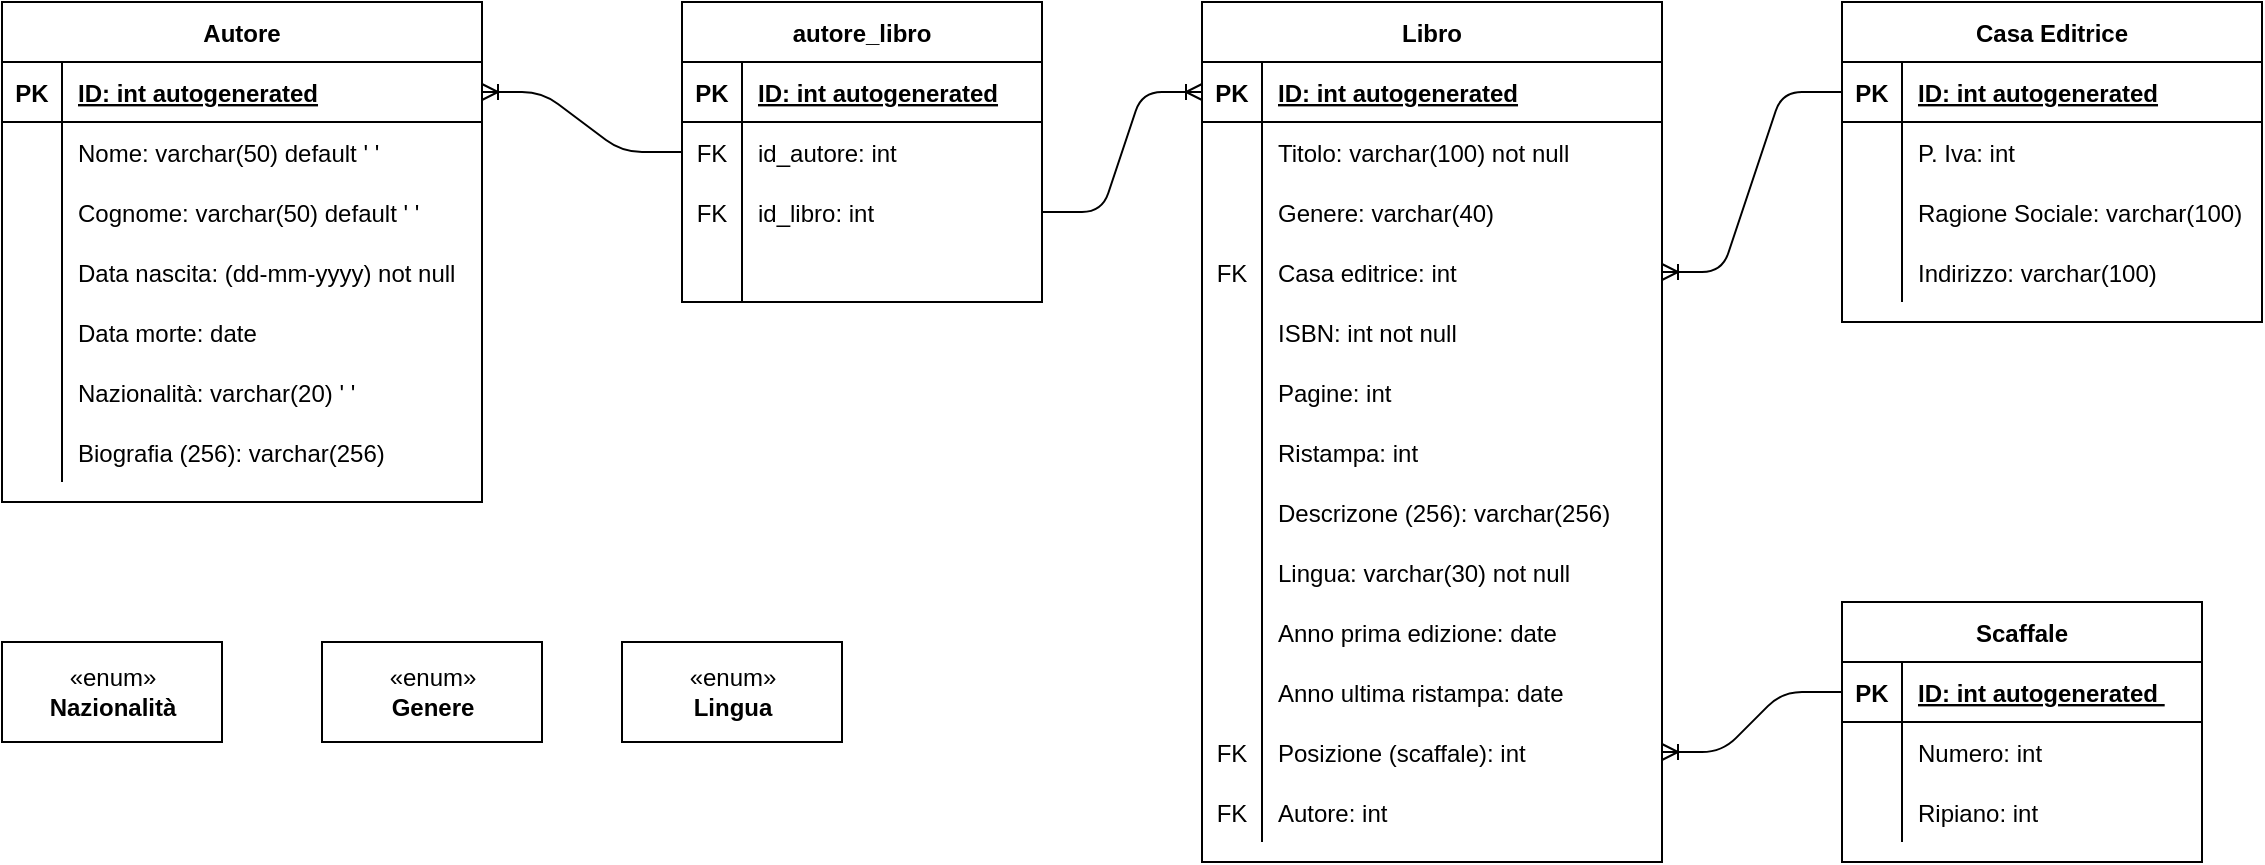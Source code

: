<mxfile version="14.4.2" type="device"><diagram id="J_zpWy1TYYL2oNxamEha" name="Page-1"><mxGraphModel dx="2842" dy="934" grid="1" gridSize="10" guides="1" tooltips="1" connect="1" arrows="1" fold="1" page="1" pageScale="1" pageWidth="1169" pageHeight="827" math="0" shadow="0"><root><mxCell id="0"/><mxCell id="1" parent="0"/><mxCell id="cEkrTo9LOLBHtZ9wlc0R-1" value="Libro" style="shape=table;startSize=30;container=1;collapsible=1;childLayout=tableLayout;fixedRows=1;rowLines=0;fontStyle=1;align=center;resizeLast=1;" parent="1" vertex="1"><mxGeometry x="440" y="120" width="230" height="430" as="geometry"/></mxCell><mxCell id="cEkrTo9LOLBHtZ9wlc0R-2" value="" style="shape=partialRectangle;collapsible=0;dropTarget=0;pointerEvents=0;fillColor=none;top=0;left=0;bottom=1;right=0;points=[[0,0.5],[1,0.5]];portConstraint=eastwest;" parent="cEkrTo9LOLBHtZ9wlc0R-1" vertex="1"><mxGeometry y="30" width="230" height="30" as="geometry"/></mxCell><mxCell id="cEkrTo9LOLBHtZ9wlc0R-3" value="PK" style="shape=partialRectangle;connectable=0;fillColor=none;top=0;left=0;bottom=0;right=0;fontStyle=1;overflow=hidden;" parent="cEkrTo9LOLBHtZ9wlc0R-2" vertex="1"><mxGeometry width="30" height="30" as="geometry"/></mxCell><mxCell id="cEkrTo9LOLBHtZ9wlc0R-4" value="ID: int autogenerated" style="shape=partialRectangle;connectable=0;fillColor=none;top=0;left=0;bottom=0;right=0;align=left;spacingLeft=6;fontStyle=5;overflow=hidden;" parent="cEkrTo9LOLBHtZ9wlc0R-2" vertex="1"><mxGeometry x="30" width="200" height="30" as="geometry"/></mxCell><mxCell id="cEkrTo9LOLBHtZ9wlc0R-5" value="" style="shape=partialRectangle;collapsible=0;dropTarget=0;pointerEvents=0;fillColor=none;top=0;left=0;bottom=0;right=0;points=[[0,0.5],[1,0.5]];portConstraint=eastwest;" parent="cEkrTo9LOLBHtZ9wlc0R-1" vertex="1"><mxGeometry y="60" width="230" height="30" as="geometry"/></mxCell><mxCell id="cEkrTo9LOLBHtZ9wlc0R-6" value="" style="shape=partialRectangle;connectable=0;fillColor=none;top=0;left=0;bottom=0;right=0;editable=1;overflow=hidden;" parent="cEkrTo9LOLBHtZ9wlc0R-5" vertex="1"><mxGeometry width="30" height="30" as="geometry"/></mxCell><mxCell id="cEkrTo9LOLBHtZ9wlc0R-7" value="Titolo: varchar(100) not null" style="shape=partialRectangle;connectable=0;fillColor=none;top=0;left=0;bottom=0;right=0;align=left;spacingLeft=6;overflow=hidden;" parent="cEkrTo9LOLBHtZ9wlc0R-5" vertex="1"><mxGeometry x="30" width="200" height="30" as="geometry"/></mxCell><mxCell id="cEkrTo9LOLBHtZ9wlc0R-8" value="" style="shape=partialRectangle;collapsible=0;dropTarget=0;pointerEvents=0;fillColor=none;top=0;left=0;bottom=0;right=0;points=[[0,0.5],[1,0.5]];portConstraint=eastwest;" parent="cEkrTo9LOLBHtZ9wlc0R-1" vertex="1"><mxGeometry y="90" width="230" height="30" as="geometry"/></mxCell><mxCell id="cEkrTo9LOLBHtZ9wlc0R-9" value="" style="shape=partialRectangle;connectable=0;fillColor=none;top=0;left=0;bottom=0;right=0;editable=1;overflow=hidden;" parent="cEkrTo9LOLBHtZ9wlc0R-8" vertex="1"><mxGeometry width="30" height="30" as="geometry"/></mxCell><mxCell id="cEkrTo9LOLBHtZ9wlc0R-10" value="Genere: varchar(40)" style="shape=partialRectangle;connectable=0;fillColor=none;top=0;left=0;bottom=0;right=0;align=left;spacingLeft=6;overflow=hidden;" parent="cEkrTo9LOLBHtZ9wlc0R-8" vertex="1"><mxGeometry x="30" width="200" height="30" as="geometry"/></mxCell><mxCell id="cEkrTo9LOLBHtZ9wlc0R-11" value="" style="shape=partialRectangle;collapsible=0;dropTarget=0;pointerEvents=0;fillColor=none;top=0;left=0;bottom=0;right=0;points=[[0,0.5],[1,0.5]];portConstraint=eastwest;" parent="cEkrTo9LOLBHtZ9wlc0R-1" vertex="1"><mxGeometry y="120" width="230" height="30" as="geometry"/></mxCell><mxCell id="cEkrTo9LOLBHtZ9wlc0R-12" value="FK" style="shape=partialRectangle;connectable=0;fillColor=none;top=0;left=0;bottom=0;right=0;editable=1;overflow=hidden;" parent="cEkrTo9LOLBHtZ9wlc0R-11" vertex="1"><mxGeometry width="30" height="30" as="geometry"/></mxCell><mxCell id="cEkrTo9LOLBHtZ9wlc0R-13" value="Casa editrice: int" style="shape=partialRectangle;connectable=0;fillColor=none;top=0;left=0;bottom=0;right=0;align=left;spacingLeft=6;overflow=hidden;" parent="cEkrTo9LOLBHtZ9wlc0R-11" vertex="1"><mxGeometry x="30" width="200" height="30" as="geometry"/></mxCell><mxCell id="cEkrTo9LOLBHtZ9wlc0R-14" style="shape=partialRectangle;collapsible=0;dropTarget=0;pointerEvents=0;fillColor=none;top=0;left=0;bottom=0;right=0;points=[[0,0.5],[1,0.5]];portConstraint=eastwest;" parent="cEkrTo9LOLBHtZ9wlc0R-1" vertex="1"><mxGeometry y="150" width="230" height="30" as="geometry"/></mxCell><mxCell id="cEkrTo9LOLBHtZ9wlc0R-15" style="shape=partialRectangle;connectable=0;fillColor=none;top=0;left=0;bottom=0;right=0;editable=1;overflow=hidden;" parent="cEkrTo9LOLBHtZ9wlc0R-14" vertex="1"><mxGeometry width="30" height="30" as="geometry"/></mxCell><mxCell id="cEkrTo9LOLBHtZ9wlc0R-16" value="ISBN: int not null" style="shape=partialRectangle;connectable=0;fillColor=none;top=0;left=0;bottom=0;right=0;align=left;spacingLeft=6;overflow=hidden;" parent="cEkrTo9LOLBHtZ9wlc0R-14" vertex="1"><mxGeometry x="30" width="200" height="30" as="geometry"/></mxCell><mxCell id="cEkrTo9LOLBHtZ9wlc0R-17" style="shape=partialRectangle;collapsible=0;dropTarget=0;pointerEvents=0;fillColor=none;top=0;left=0;bottom=0;right=0;points=[[0,0.5],[1,0.5]];portConstraint=eastwest;" parent="cEkrTo9LOLBHtZ9wlc0R-1" vertex="1"><mxGeometry y="180" width="230" height="30" as="geometry"/></mxCell><mxCell id="cEkrTo9LOLBHtZ9wlc0R-18" style="shape=partialRectangle;connectable=0;fillColor=none;top=0;left=0;bottom=0;right=0;editable=1;overflow=hidden;" parent="cEkrTo9LOLBHtZ9wlc0R-17" vertex="1"><mxGeometry width="30" height="30" as="geometry"/></mxCell><mxCell id="cEkrTo9LOLBHtZ9wlc0R-19" value="Pagine: int" style="shape=partialRectangle;connectable=0;fillColor=none;top=0;left=0;bottom=0;right=0;align=left;spacingLeft=6;overflow=hidden;" parent="cEkrTo9LOLBHtZ9wlc0R-17" vertex="1"><mxGeometry x="30" width="200" height="30" as="geometry"/></mxCell><mxCell id="cEkrTo9LOLBHtZ9wlc0R-20" style="shape=partialRectangle;collapsible=0;dropTarget=0;pointerEvents=0;fillColor=none;top=0;left=0;bottom=0;right=0;points=[[0,0.5],[1,0.5]];portConstraint=eastwest;" parent="cEkrTo9LOLBHtZ9wlc0R-1" vertex="1"><mxGeometry y="210" width="230" height="30" as="geometry"/></mxCell><mxCell id="cEkrTo9LOLBHtZ9wlc0R-21" style="shape=partialRectangle;connectable=0;fillColor=none;top=0;left=0;bottom=0;right=0;editable=1;overflow=hidden;" parent="cEkrTo9LOLBHtZ9wlc0R-20" vertex="1"><mxGeometry width="30" height="30" as="geometry"/></mxCell><mxCell id="cEkrTo9LOLBHtZ9wlc0R-22" value="Ristampa: int" style="shape=partialRectangle;connectable=0;fillColor=none;top=0;left=0;bottom=0;right=0;align=left;spacingLeft=6;overflow=hidden;" parent="cEkrTo9LOLBHtZ9wlc0R-20" vertex="1"><mxGeometry x="30" width="200" height="30" as="geometry"/></mxCell><mxCell id="cEkrTo9LOLBHtZ9wlc0R-23" style="shape=partialRectangle;collapsible=0;dropTarget=0;pointerEvents=0;fillColor=none;top=0;left=0;bottom=0;right=0;points=[[0,0.5],[1,0.5]];portConstraint=eastwest;" parent="cEkrTo9LOLBHtZ9wlc0R-1" vertex="1"><mxGeometry y="240" width="230" height="30" as="geometry"/></mxCell><mxCell id="cEkrTo9LOLBHtZ9wlc0R-24" style="shape=partialRectangle;connectable=0;fillColor=none;top=0;left=0;bottom=0;right=0;editable=1;overflow=hidden;" parent="cEkrTo9LOLBHtZ9wlc0R-23" vertex="1"><mxGeometry width="30" height="30" as="geometry"/></mxCell><mxCell id="cEkrTo9LOLBHtZ9wlc0R-25" value="Descrizone (256): varchar(256)" style="shape=partialRectangle;connectable=0;fillColor=none;top=0;left=0;bottom=0;right=0;align=left;spacingLeft=6;overflow=hidden;" parent="cEkrTo9LOLBHtZ9wlc0R-23" vertex="1"><mxGeometry x="30" width="200" height="30" as="geometry"/></mxCell><mxCell id="cEkrTo9LOLBHtZ9wlc0R-26" style="shape=partialRectangle;collapsible=0;dropTarget=0;pointerEvents=0;fillColor=none;top=0;left=0;bottom=0;right=0;points=[[0,0.5],[1,0.5]];portConstraint=eastwest;" parent="cEkrTo9LOLBHtZ9wlc0R-1" vertex="1"><mxGeometry y="270" width="230" height="30" as="geometry"/></mxCell><mxCell id="cEkrTo9LOLBHtZ9wlc0R-27" style="shape=partialRectangle;connectable=0;fillColor=none;top=0;left=0;bottom=0;right=0;editable=1;overflow=hidden;" parent="cEkrTo9LOLBHtZ9wlc0R-26" vertex="1"><mxGeometry width="30" height="30" as="geometry"/></mxCell><mxCell id="cEkrTo9LOLBHtZ9wlc0R-28" value="Lingua: varchar(30) not null" style="shape=partialRectangle;connectable=0;fillColor=none;top=0;left=0;bottom=0;right=0;align=left;spacingLeft=6;overflow=hidden;" parent="cEkrTo9LOLBHtZ9wlc0R-26" vertex="1"><mxGeometry x="30" width="200" height="30" as="geometry"/></mxCell><mxCell id="cEkrTo9LOLBHtZ9wlc0R-29" style="shape=partialRectangle;collapsible=0;dropTarget=0;pointerEvents=0;fillColor=none;top=0;left=0;bottom=0;right=0;points=[[0,0.5],[1,0.5]];portConstraint=eastwest;" parent="cEkrTo9LOLBHtZ9wlc0R-1" vertex="1"><mxGeometry y="300" width="230" height="30" as="geometry"/></mxCell><mxCell id="cEkrTo9LOLBHtZ9wlc0R-30" style="shape=partialRectangle;connectable=0;fillColor=none;top=0;left=0;bottom=0;right=0;editable=1;overflow=hidden;" parent="cEkrTo9LOLBHtZ9wlc0R-29" vertex="1"><mxGeometry width="30" height="30" as="geometry"/></mxCell><mxCell id="cEkrTo9LOLBHtZ9wlc0R-31" value="Anno prima edizione: date" style="shape=partialRectangle;connectable=0;fillColor=none;top=0;left=0;bottom=0;right=0;align=left;spacingLeft=6;overflow=hidden;" parent="cEkrTo9LOLBHtZ9wlc0R-29" vertex="1"><mxGeometry x="30" width="200" height="30" as="geometry"/></mxCell><mxCell id="cEkrTo9LOLBHtZ9wlc0R-32" style="shape=partialRectangle;collapsible=0;dropTarget=0;pointerEvents=0;fillColor=none;top=0;left=0;bottom=0;right=0;points=[[0,0.5],[1,0.5]];portConstraint=eastwest;" parent="cEkrTo9LOLBHtZ9wlc0R-1" vertex="1"><mxGeometry y="330" width="230" height="30" as="geometry"/></mxCell><mxCell id="cEkrTo9LOLBHtZ9wlc0R-33" style="shape=partialRectangle;connectable=0;fillColor=none;top=0;left=0;bottom=0;right=0;editable=1;overflow=hidden;" parent="cEkrTo9LOLBHtZ9wlc0R-32" vertex="1"><mxGeometry width="30" height="30" as="geometry"/></mxCell><mxCell id="cEkrTo9LOLBHtZ9wlc0R-34" value="Anno ultima ristampa: date" style="shape=partialRectangle;connectable=0;fillColor=none;top=0;left=0;bottom=0;right=0;align=left;spacingLeft=6;overflow=hidden;" parent="cEkrTo9LOLBHtZ9wlc0R-32" vertex="1"><mxGeometry x="30" width="200" height="30" as="geometry"/></mxCell><mxCell id="cEkrTo9LOLBHtZ9wlc0R-35" style="shape=partialRectangle;collapsible=0;dropTarget=0;pointerEvents=0;fillColor=none;top=0;left=0;bottom=0;right=0;points=[[0,0.5],[1,0.5]];portConstraint=eastwest;" parent="cEkrTo9LOLBHtZ9wlc0R-1" vertex="1"><mxGeometry y="360" width="230" height="30" as="geometry"/></mxCell><mxCell id="cEkrTo9LOLBHtZ9wlc0R-36" value="FK" style="shape=partialRectangle;connectable=0;fillColor=none;top=0;left=0;bottom=0;right=0;editable=1;overflow=hidden;" parent="cEkrTo9LOLBHtZ9wlc0R-35" vertex="1"><mxGeometry width="30" height="30" as="geometry"/></mxCell><mxCell id="cEkrTo9LOLBHtZ9wlc0R-37" value="Posizione (scaffale): int" style="shape=partialRectangle;connectable=0;fillColor=none;top=0;left=0;bottom=0;right=0;align=left;spacingLeft=6;overflow=hidden;" parent="cEkrTo9LOLBHtZ9wlc0R-35" vertex="1"><mxGeometry x="30" width="200" height="30" as="geometry"/></mxCell><mxCell id="cEkrTo9LOLBHtZ9wlc0R-87" style="shape=partialRectangle;collapsible=0;dropTarget=0;pointerEvents=0;fillColor=none;top=0;left=0;bottom=0;right=0;points=[[0,0.5],[1,0.5]];portConstraint=eastwest;" parent="cEkrTo9LOLBHtZ9wlc0R-1" vertex="1"><mxGeometry y="390" width="230" height="30" as="geometry"/></mxCell><mxCell id="cEkrTo9LOLBHtZ9wlc0R-88" value="FK" style="shape=partialRectangle;connectable=0;fillColor=none;top=0;left=0;bottom=0;right=0;editable=1;overflow=hidden;" parent="cEkrTo9LOLBHtZ9wlc0R-87" vertex="1"><mxGeometry width="30" height="30" as="geometry"/></mxCell><mxCell id="cEkrTo9LOLBHtZ9wlc0R-89" value="Autore: int" style="shape=partialRectangle;connectable=0;fillColor=none;top=0;left=0;bottom=0;right=0;align=left;spacingLeft=6;overflow=hidden;" parent="cEkrTo9LOLBHtZ9wlc0R-87" vertex="1"><mxGeometry x="30" width="200" height="30" as="geometry"/></mxCell><mxCell id="cEkrTo9LOLBHtZ9wlc0R-38" value="Casa Editrice" style="shape=table;startSize=30;container=1;collapsible=1;childLayout=tableLayout;fixedRows=1;rowLines=0;fontStyle=1;align=center;resizeLast=1;" parent="1" vertex="1"><mxGeometry x="760" y="120" width="210" height="160" as="geometry"/></mxCell><mxCell id="cEkrTo9LOLBHtZ9wlc0R-39" value="" style="shape=partialRectangle;collapsible=0;dropTarget=0;pointerEvents=0;fillColor=none;top=0;left=0;bottom=1;right=0;points=[[0,0.5],[1,0.5]];portConstraint=eastwest;" parent="cEkrTo9LOLBHtZ9wlc0R-38" vertex="1"><mxGeometry y="30" width="210" height="30" as="geometry"/></mxCell><mxCell id="cEkrTo9LOLBHtZ9wlc0R-40" value="PK" style="shape=partialRectangle;connectable=0;fillColor=none;top=0;left=0;bottom=0;right=0;fontStyle=1;overflow=hidden;" parent="cEkrTo9LOLBHtZ9wlc0R-39" vertex="1"><mxGeometry width="30" height="30" as="geometry"/></mxCell><mxCell id="cEkrTo9LOLBHtZ9wlc0R-41" value="ID: int autogenerated" style="shape=partialRectangle;connectable=0;fillColor=none;top=0;left=0;bottom=0;right=0;align=left;spacingLeft=6;fontStyle=5;overflow=hidden;" parent="cEkrTo9LOLBHtZ9wlc0R-39" vertex="1"><mxGeometry x="30" width="180" height="30" as="geometry"/></mxCell><mxCell id="cEkrTo9LOLBHtZ9wlc0R-42" value="" style="shape=partialRectangle;collapsible=0;dropTarget=0;pointerEvents=0;fillColor=none;top=0;left=0;bottom=0;right=0;points=[[0,0.5],[1,0.5]];portConstraint=eastwest;" parent="cEkrTo9LOLBHtZ9wlc0R-38" vertex="1"><mxGeometry y="60" width="210" height="30" as="geometry"/></mxCell><mxCell id="cEkrTo9LOLBHtZ9wlc0R-43" value="" style="shape=partialRectangle;connectable=0;fillColor=none;top=0;left=0;bottom=0;right=0;editable=1;overflow=hidden;" parent="cEkrTo9LOLBHtZ9wlc0R-42" vertex="1"><mxGeometry width="30" height="30" as="geometry"/></mxCell><mxCell id="cEkrTo9LOLBHtZ9wlc0R-44" value="P. Iva: int" style="shape=partialRectangle;connectable=0;fillColor=none;top=0;left=0;bottom=0;right=0;align=left;spacingLeft=6;overflow=hidden;" parent="cEkrTo9LOLBHtZ9wlc0R-42" vertex="1"><mxGeometry x="30" width="180" height="30" as="geometry"/></mxCell><mxCell id="cEkrTo9LOLBHtZ9wlc0R-45" value="" style="shape=partialRectangle;collapsible=0;dropTarget=0;pointerEvents=0;fillColor=none;top=0;left=0;bottom=0;right=0;points=[[0,0.5],[1,0.5]];portConstraint=eastwest;" parent="cEkrTo9LOLBHtZ9wlc0R-38" vertex="1"><mxGeometry y="90" width="210" height="30" as="geometry"/></mxCell><mxCell id="cEkrTo9LOLBHtZ9wlc0R-46" value="" style="shape=partialRectangle;connectable=0;fillColor=none;top=0;left=0;bottom=0;right=0;editable=1;overflow=hidden;" parent="cEkrTo9LOLBHtZ9wlc0R-45" vertex="1"><mxGeometry width="30" height="30" as="geometry"/></mxCell><mxCell id="cEkrTo9LOLBHtZ9wlc0R-47" value="Ragione Sociale: varchar(100)" style="shape=partialRectangle;connectable=0;fillColor=none;top=0;left=0;bottom=0;right=0;align=left;spacingLeft=6;overflow=hidden;" parent="cEkrTo9LOLBHtZ9wlc0R-45" vertex="1"><mxGeometry x="30" width="180" height="30" as="geometry"/></mxCell><mxCell id="cEkrTo9LOLBHtZ9wlc0R-48" value="" style="shape=partialRectangle;collapsible=0;dropTarget=0;pointerEvents=0;fillColor=none;top=0;left=0;bottom=0;right=0;points=[[0,0.5],[1,0.5]];portConstraint=eastwest;" parent="cEkrTo9LOLBHtZ9wlc0R-38" vertex="1"><mxGeometry y="120" width="210" height="30" as="geometry"/></mxCell><mxCell id="cEkrTo9LOLBHtZ9wlc0R-49" value="" style="shape=partialRectangle;connectable=0;fillColor=none;top=0;left=0;bottom=0;right=0;editable=1;overflow=hidden;" parent="cEkrTo9LOLBHtZ9wlc0R-48" vertex="1"><mxGeometry width="30" height="30" as="geometry"/></mxCell><mxCell id="cEkrTo9LOLBHtZ9wlc0R-50" value="Indirizzo: varchar(100)" style="shape=partialRectangle;connectable=0;fillColor=none;top=0;left=0;bottom=0;right=0;align=left;spacingLeft=6;overflow=hidden;" parent="cEkrTo9LOLBHtZ9wlc0R-48" vertex="1"><mxGeometry x="30" width="180" height="30" as="geometry"/></mxCell><mxCell id="cEkrTo9LOLBHtZ9wlc0R-51" value="Autore" style="shape=table;startSize=30;container=1;collapsible=1;childLayout=tableLayout;fixedRows=1;rowLines=0;fontStyle=1;align=center;resizeLast=1;" parent="1" vertex="1"><mxGeometry x="-160" y="120" width="240" height="250" as="geometry"/></mxCell><mxCell id="cEkrTo9LOLBHtZ9wlc0R-52" value="" style="shape=partialRectangle;collapsible=0;dropTarget=0;pointerEvents=0;fillColor=none;top=0;left=0;bottom=1;right=0;points=[[0,0.5],[1,0.5]];portConstraint=eastwest;" parent="cEkrTo9LOLBHtZ9wlc0R-51" vertex="1"><mxGeometry y="30" width="240" height="30" as="geometry"/></mxCell><mxCell id="cEkrTo9LOLBHtZ9wlc0R-53" value="PK" style="shape=partialRectangle;connectable=0;fillColor=none;top=0;left=0;bottom=0;right=0;fontStyle=1;overflow=hidden;" parent="cEkrTo9LOLBHtZ9wlc0R-52" vertex="1"><mxGeometry width="30" height="30" as="geometry"/></mxCell><mxCell id="cEkrTo9LOLBHtZ9wlc0R-54" value="ID: int autogenerated" style="shape=partialRectangle;connectable=0;fillColor=none;top=0;left=0;bottom=0;right=0;align=left;spacingLeft=6;fontStyle=5;overflow=hidden;" parent="cEkrTo9LOLBHtZ9wlc0R-52" vertex="1"><mxGeometry x="30" width="210" height="30" as="geometry"/></mxCell><mxCell id="cEkrTo9LOLBHtZ9wlc0R-55" value="" style="shape=partialRectangle;collapsible=0;dropTarget=0;pointerEvents=0;fillColor=none;top=0;left=0;bottom=0;right=0;points=[[0,0.5],[1,0.5]];portConstraint=eastwest;" parent="cEkrTo9LOLBHtZ9wlc0R-51" vertex="1"><mxGeometry y="60" width="240" height="30" as="geometry"/></mxCell><mxCell id="cEkrTo9LOLBHtZ9wlc0R-56" value="" style="shape=partialRectangle;connectable=0;fillColor=none;top=0;left=0;bottom=0;right=0;editable=1;overflow=hidden;" parent="cEkrTo9LOLBHtZ9wlc0R-55" vertex="1"><mxGeometry width="30" height="30" as="geometry"/></mxCell><mxCell id="cEkrTo9LOLBHtZ9wlc0R-57" value="Nome: varchar(50) default ' '" style="shape=partialRectangle;connectable=0;fillColor=none;top=0;left=0;bottom=0;right=0;align=left;spacingLeft=6;overflow=hidden;" parent="cEkrTo9LOLBHtZ9wlc0R-55" vertex="1"><mxGeometry x="30" width="210" height="30" as="geometry"/></mxCell><mxCell id="cEkrTo9LOLBHtZ9wlc0R-58" value="" style="shape=partialRectangle;collapsible=0;dropTarget=0;pointerEvents=0;fillColor=none;top=0;left=0;bottom=0;right=0;points=[[0,0.5],[1,0.5]];portConstraint=eastwest;" parent="cEkrTo9LOLBHtZ9wlc0R-51" vertex="1"><mxGeometry y="90" width="240" height="30" as="geometry"/></mxCell><mxCell id="cEkrTo9LOLBHtZ9wlc0R-59" value="" style="shape=partialRectangle;connectable=0;fillColor=none;top=0;left=0;bottom=0;right=0;editable=1;overflow=hidden;" parent="cEkrTo9LOLBHtZ9wlc0R-58" vertex="1"><mxGeometry width="30" height="30" as="geometry"/></mxCell><mxCell id="cEkrTo9LOLBHtZ9wlc0R-60" value="Cognome: varchar(50) default ' '" style="shape=partialRectangle;connectable=0;fillColor=none;top=0;left=0;bottom=0;right=0;align=left;spacingLeft=6;overflow=hidden;" parent="cEkrTo9LOLBHtZ9wlc0R-58" vertex="1"><mxGeometry x="30" width="210" height="30" as="geometry"/></mxCell><mxCell id="cEkrTo9LOLBHtZ9wlc0R-61" value="" style="shape=partialRectangle;collapsible=0;dropTarget=0;pointerEvents=0;fillColor=none;top=0;left=0;bottom=0;right=0;points=[[0,0.5],[1,0.5]];portConstraint=eastwest;" parent="cEkrTo9LOLBHtZ9wlc0R-51" vertex="1"><mxGeometry y="120" width="240" height="30" as="geometry"/></mxCell><mxCell id="cEkrTo9LOLBHtZ9wlc0R-62" value="" style="shape=partialRectangle;connectable=0;fillColor=none;top=0;left=0;bottom=0;right=0;editable=1;overflow=hidden;" parent="cEkrTo9LOLBHtZ9wlc0R-61" vertex="1"><mxGeometry width="30" height="30" as="geometry"/></mxCell><mxCell id="cEkrTo9LOLBHtZ9wlc0R-63" value="Data nascita: (dd-mm-yyyy) not null" style="shape=partialRectangle;connectable=0;fillColor=none;top=0;left=0;bottom=0;right=0;align=left;spacingLeft=6;overflow=hidden;" parent="cEkrTo9LOLBHtZ9wlc0R-61" vertex="1"><mxGeometry x="30" width="210" height="30" as="geometry"/></mxCell><mxCell id="cEkrTo9LOLBHtZ9wlc0R-64" style="shape=partialRectangle;collapsible=0;dropTarget=0;pointerEvents=0;fillColor=none;top=0;left=0;bottom=0;right=0;points=[[0,0.5],[1,0.5]];portConstraint=eastwest;" parent="cEkrTo9LOLBHtZ9wlc0R-51" vertex="1"><mxGeometry y="150" width="240" height="30" as="geometry"/></mxCell><mxCell id="cEkrTo9LOLBHtZ9wlc0R-65" style="shape=partialRectangle;connectable=0;fillColor=none;top=0;left=0;bottom=0;right=0;editable=1;overflow=hidden;" parent="cEkrTo9LOLBHtZ9wlc0R-64" vertex="1"><mxGeometry width="30" height="30" as="geometry"/></mxCell><mxCell id="cEkrTo9LOLBHtZ9wlc0R-66" value="Data morte: date" style="shape=partialRectangle;connectable=0;fillColor=none;top=0;left=0;bottom=0;right=0;align=left;spacingLeft=6;overflow=hidden;" parent="cEkrTo9LOLBHtZ9wlc0R-64" vertex="1"><mxGeometry x="30" width="210" height="30" as="geometry"/></mxCell><mxCell id="cEkrTo9LOLBHtZ9wlc0R-67" style="shape=partialRectangle;collapsible=0;dropTarget=0;pointerEvents=0;fillColor=none;top=0;left=0;bottom=0;right=0;points=[[0,0.5],[1,0.5]];portConstraint=eastwest;" parent="cEkrTo9LOLBHtZ9wlc0R-51" vertex="1"><mxGeometry y="180" width="240" height="30" as="geometry"/></mxCell><mxCell id="cEkrTo9LOLBHtZ9wlc0R-68" style="shape=partialRectangle;connectable=0;fillColor=none;top=0;left=0;bottom=0;right=0;editable=1;overflow=hidden;" parent="cEkrTo9LOLBHtZ9wlc0R-67" vertex="1"><mxGeometry width="30" height="30" as="geometry"/></mxCell><mxCell id="cEkrTo9LOLBHtZ9wlc0R-69" value="Nazionalità: varchar(20) ' '" style="shape=partialRectangle;connectable=0;fillColor=none;top=0;left=0;bottom=0;right=0;align=left;spacingLeft=6;overflow=hidden;" parent="cEkrTo9LOLBHtZ9wlc0R-67" vertex="1"><mxGeometry x="30" width="210" height="30" as="geometry"/></mxCell><mxCell id="cEkrTo9LOLBHtZ9wlc0R-70" style="shape=partialRectangle;collapsible=0;dropTarget=0;pointerEvents=0;fillColor=none;top=0;left=0;bottom=0;right=0;points=[[0,0.5],[1,0.5]];portConstraint=eastwest;" parent="cEkrTo9LOLBHtZ9wlc0R-51" vertex="1"><mxGeometry y="210" width="240" height="30" as="geometry"/></mxCell><mxCell id="cEkrTo9LOLBHtZ9wlc0R-71" style="shape=partialRectangle;connectable=0;fillColor=none;top=0;left=0;bottom=0;right=0;editable=1;overflow=hidden;" parent="cEkrTo9LOLBHtZ9wlc0R-70" vertex="1"><mxGeometry width="30" height="30" as="geometry"/></mxCell><mxCell id="cEkrTo9LOLBHtZ9wlc0R-72" value="Biografia (256): varchar(256)" style="shape=partialRectangle;connectable=0;fillColor=none;top=0;left=0;bottom=0;right=0;align=left;spacingLeft=6;overflow=hidden;" parent="cEkrTo9LOLBHtZ9wlc0R-70" vertex="1"><mxGeometry x="30" width="210" height="30" as="geometry"/></mxCell><mxCell id="cEkrTo9LOLBHtZ9wlc0R-73" value="Scaffale" style="shape=table;startSize=30;container=1;collapsible=1;childLayout=tableLayout;fixedRows=1;rowLines=0;fontStyle=1;align=center;resizeLast=1;" parent="1" vertex="1"><mxGeometry x="760" y="420" width="180" height="130" as="geometry"/></mxCell><mxCell id="cEkrTo9LOLBHtZ9wlc0R-74" value="" style="shape=partialRectangle;collapsible=0;dropTarget=0;pointerEvents=0;fillColor=none;top=0;left=0;bottom=1;right=0;points=[[0,0.5],[1,0.5]];portConstraint=eastwest;" parent="cEkrTo9LOLBHtZ9wlc0R-73" vertex="1"><mxGeometry y="30" width="180" height="30" as="geometry"/></mxCell><mxCell id="cEkrTo9LOLBHtZ9wlc0R-75" value="PK" style="shape=partialRectangle;connectable=0;fillColor=none;top=0;left=0;bottom=0;right=0;fontStyle=1;overflow=hidden;" parent="cEkrTo9LOLBHtZ9wlc0R-74" vertex="1"><mxGeometry width="30" height="30" as="geometry"/></mxCell><mxCell id="cEkrTo9LOLBHtZ9wlc0R-76" value="ID: int autogenerated " style="shape=partialRectangle;connectable=0;fillColor=none;top=0;left=0;bottom=0;right=0;align=left;spacingLeft=6;fontStyle=5;overflow=hidden;" parent="cEkrTo9LOLBHtZ9wlc0R-74" vertex="1"><mxGeometry x="30" width="150" height="30" as="geometry"/></mxCell><mxCell id="cEkrTo9LOLBHtZ9wlc0R-77" value="" style="shape=partialRectangle;collapsible=0;dropTarget=0;pointerEvents=0;fillColor=none;top=0;left=0;bottom=0;right=0;points=[[0,0.5],[1,0.5]];portConstraint=eastwest;" parent="cEkrTo9LOLBHtZ9wlc0R-73" vertex="1"><mxGeometry y="60" width="180" height="30" as="geometry"/></mxCell><mxCell id="cEkrTo9LOLBHtZ9wlc0R-78" value="" style="shape=partialRectangle;connectable=0;fillColor=none;top=0;left=0;bottom=0;right=0;editable=1;overflow=hidden;" parent="cEkrTo9LOLBHtZ9wlc0R-77" vertex="1"><mxGeometry width="30" height="30" as="geometry"/></mxCell><mxCell id="cEkrTo9LOLBHtZ9wlc0R-79" value="Numero: int" style="shape=partialRectangle;connectable=0;fillColor=none;top=0;left=0;bottom=0;right=0;align=left;spacingLeft=6;overflow=hidden;" parent="cEkrTo9LOLBHtZ9wlc0R-77" vertex="1"><mxGeometry x="30" width="150" height="30" as="geometry"/></mxCell><mxCell id="cEkrTo9LOLBHtZ9wlc0R-80" value="" style="shape=partialRectangle;collapsible=0;dropTarget=0;pointerEvents=0;fillColor=none;top=0;left=0;bottom=0;right=0;points=[[0,0.5],[1,0.5]];portConstraint=eastwest;" parent="cEkrTo9LOLBHtZ9wlc0R-73" vertex="1"><mxGeometry y="90" width="180" height="30" as="geometry"/></mxCell><mxCell id="cEkrTo9LOLBHtZ9wlc0R-81" value="" style="shape=partialRectangle;connectable=0;fillColor=none;top=0;left=0;bottom=0;right=0;editable=1;overflow=hidden;" parent="cEkrTo9LOLBHtZ9wlc0R-80" vertex="1"><mxGeometry width="30" height="30" as="geometry"/></mxCell><mxCell id="cEkrTo9LOLBHtZ9wlc0R-82" value="Ripiano: int" style="shape=partialRectangle;connectable=0;fillColor=none;top=0;left=0;bottom=0;right=0;align=left;spacingLeft=6;overflow=hidden;" parent="cEkrTo9LOLBHtZ9wlc0R-80" vertex="1"><mxGeometry x="30" width="150" height="30" as="geometry"/></mxCell><mxCell id="cEkrTo9LOLBHtZ9wlc0R-96" value="" style="edgeStyle=entityRelationEdgeStyle;fontSize=12;html=1;endArrow=ERoneToMany;exitX=0;exitY=0.5;exitDx=0;exitDy=0;entryX=1;entryY=0.5;entryDx=0;entryDy=0;" parent="1" source="cEkrTo9LOLBHtZ9wlc0R-39" target="cEkrTo9LOLBHtZ9wlc0R-11" edge="1"><mxGeometry width="100" height="100" relative="1" as="geometry"><mxPoint x="630" y="295" as="sourcePoint"/><mxPoint x="730" y="195" as="targetPoint"/></mxGeometry></mxCell><mxCell id="cEkrTo9LOLBHtZ9wlc0R-97" value="" style="edgeStyle=entityRelationEdgeStyle;fontSize=12;html=1;endArrow=ERoneToMany;exitX=0;exitY=0.5;exitDx=0;exitDy=0;entryX=1;entryY=0.5;entryDx=0;entryDy=0;" parent="1" source="cEkrTo9LOLBHtZ9wlc0R-74" target="cEkrTo9LOLBHtZ9wlc0R-35" edge="1"><mxGeometry width="100" height="100" relative="1" as="geometry"><mxPoint x="620" y="475" as="sourcePoint"/><mxPoint x="720" y="375" as="targetPoint"/></mxGeometry></mxCell><mxCell id="cEkrTo9LOLBHtZ9wlc0R-98" value="autore_libro" style="shape=table;startSize=30;container=1;collapsible=1;childLayout=tableLayout;fixedRows=1;rowLines=0;fontStyle=1;align=center;resizeLast=1;" parent="1" vertex="1"><mxGeometry x="180" y="120" width="180" height="150" as="geometry"/></mxCell><mxCell id="cEkrTo9LOLBHtZ9wlc0R-99" value="" style="shape=partialRectangle;collapsible=0;dropTarget=0;pointerEvents=0;fillColor=none;top=0;left=0;bottom=1;right=0;points=[[0,0.5],[1,0.5]];portConstraint=eastwest;" parent="cEkrTo9LOLBHtZ9wlc0R-98" vertex="1"><mxGeometry y="30" width="180" height="30" as="geometry"/></mxCell><mxCell id="cEkrTo9LOLBHtZ9wlc0R-100" value="PK" style="shape=partialRectangle;connectable=0;fillColor=none;top=0;left=0;bottom=0;right=0;fontStyle=1;overflow=hidden;" parent="cEkrTo9LOLBHtZ9wlc0R-99" vertex="1"><mxGeometry width="30" height="30" as="geometry"/></mxCell><mxCell id="cEkrTo9LOLBHtZ9wlc0R-101" value="ID: int autogenerated" style="shape=partialRectangle;connectable=0;fillColor=none;top=0;left=0;bottom=0;right=0;align=left;spacingLeft=6;fontStyle=5;overflow=hidden;" parent="cEkrTo9LOLBHtZ9wlc0R-99" vertex="1"><mxGeometry x="30" width="150" height="30" as="geometry"/></mxCell><mxCell id="cEkrTo9LOLBHtZ9wlc0R-102" value="" style="shape=partialRectangle;collapsible=0;dropTarget=0;pointerEvents=0;fillColor=none;top=0;left=0;bottom=0;right=0;points=[[0,0.5],[1,0.5]];portConstraint=eastwest;" parent="cEkrTo9LOLBHtZ9wlc0R-98" vertex="1"><mxGeometry y="60" width="180" height="30" as="geometry"/></mxCell><mxCell id="cEkrTo9LOLBHtZ9wlc0R-103" value="FK" style="shape=partialRectangle;connectable=0;fillColor=none;top=0;left=0;bottom=0;right=0;editable=1;overflow=hidden;" parent="cEkrTo9LOLBHtZ9wlc0R-102" vertex="1"><mxGeometry width="30" height="30" as="geometry"/></mxCell><mxCell id="cEkrTo9LOLBHtZ9wlc0R-104" value="id_autore: int" style="shape=partialRectangle;connectable=0;fillColor=none;top=0;left=0;bottom=0;right=0;align=left;spacingLeft=6;overflow=hidden;" parent="cEkrTo9LOLBHtZ9wlc0R-102" vertex="1"><mxGeometry x="30" width="150" height="30" as="geometry"/></mxCell><mxCell id="cEkrTo9LOLBHtZ9wlc0R-105" value="" style="shape=partialRectangle;collapsible=0;dropTarget=0;pointerEvents=0;fillColor=none;top=0;left=0;bottom=0;right=0;points=[[0,0.5],[1,0.5]];portConstraint=eastwest;" parent="cEkrTo9LOLBHtZ9wlc0R-98" vertex="1"><mxGeometry y="90" width="180" height="30" as="geometry"/></mxCell><mxCell id="cEkrTo9LOLBHtZ9wlc0R-106" value="FK" style="shape=partialRectangle;connectable=0;fillColor=none;top=0;left=0;bottom=0;right=0;editable=1;overflow=hidden;" parent="cEkrTo9LOLBHtZ9wlc0R-105" vertex="1"><mxGeometry width="30" height="30" as="geometry"/></mxCell><mxCell id="cEkrTo9LOLBHtZ9wlc0R-107" value="id_libro: int" style="shape=partialRectangle;connectable=0;fillColor=none;top=0;left=0;bottom=0;right=0;align=left;spacingLeft=6;overflow=hidden;" parent="cEkrTo9LOLBHtZ9wlc0R-105" vertex="1"><mxGeometry x="30" width="150" height="30" as="geometry"/></mxCell><mxCell id="cEkrTo9LOLBHtZ9wlc0R-108" value="" style="shape=partialRectangle;collapsible=0;dropTarget=0;pointerEvents=0;fillColor=none;top=0;left=0;bottom=0;right=0;points=[[0,0.5],[1,0.5]];portConstraint=eastwest;" parent="cEkrTo9LOLBHtZ9wlc0R-98" vertex="1"><mxGeometry y="120" width="180" height="30" as="geometry"/></mxCell><mxCell id="cEkrTo9LOLBHtZ9wlc0R-109" value="" style="shape=partialRectangle;connectable=0;fillColor=none;top=0;left=0;bottom=0;right=0;editable=1;overflow=hidden;" parent="cEkrTo9LOLBHtZ9wlc0R-108" vertex="1"><mxGeometry width="30" height="30" as="geometry"/></mxCell><mxCell id="cEkrTo9LOLBHtZ9wlc0R-110" value="" style="shape=partialRectangle;connectable=0;fillColor=none;top=0;left=0;bottom=0;right=0;align=left;spacingLeft=6;overflow=hidden;" parent="cEkrTo9LOLBHtZ9wlc0R-108" vertex="1"><mxGeometry x="30" width="150" height="30" as="geometry"/></mxCell><mxCell id="cEkrTo9LOLBHtZ9wlc0R-111" value="" style="edgeStyle=entityRelationEdgeStyle;fontSize=12;html=1;endArrow=ERoneToMany;exitX=1;exitY=0.5;exitDx=0;exitDy=0;entryX=0;entryY=0.5;entryDx=0;entryDy=0;" parent="1" source="cEkrTo9LOLBHtZ9wlc0R-105" target="cEkrTo9LOLBHtZ9wlc0R-2" edge="1"><mxGeometry width="100" height="100" relative="1" as="geometry"><mxPoint x="290" y="410" as="sourcePoint"/><mxPoint x="390" y="310" as="targetPoint"/></mxGeometry></mxCell><mxCell id="cEkrTo9LOLBHtZ9wlc0R-113" value="" style="edgeStyle=entityRelationEdgeStyle;fontSize=12;html=1;endArrow=ERoneToMany;exitX=0;exitY=0.5;exitDx=0;exitDy=0;entryX=1;entryY=0.5;entryDx=0;entryDy=0;" parent="1" source="cEkrTo9LOLBHtZ9wlc0R-102" target="cEkrTo9LOLBHtZ9wlc0R-52" edge="1"><mxGeometry width="100" height="100" relative="1" as="geometry"><mxPoint x="130" y="450" as="sourcePoint"/><mxPoint x="230" y="350" as="targetPoint"/></mxGeometry></mxCell><mxCell id="cEkrTo9LOLBHtZ9wlc0R-114" value="«enum»&lt;br&gt;&lt;b&gt;Nazionalità&lt;/b&gt;" style="html=1;" parent="1" vertex="1"><mxGeometry x="-160" y="440" width="110" height="50" as="geometry"/></mxCell><mxCell id="cEkrTo9LOLBHtZ9wlc0R-115" value="«enum»&lt;br&gt;&lt;b&gt;Genere&lt;/b&gt;" style="html=1;" parent="1" vertex="1"><mxGeometry y="440" width="110" height="50" as="geometry"/></mxCell><mxCell id="LQZCLYVSYB0xc0cDEEL1-5" value="«enum»&lt;br&gt;&lt;b&gt;Lingua&lt;/b&gt;" style="html=1;" parent="1" vertex="1"><mxGeometry x="150" y="440" width="110" height="50" as="geometry"/></mxCell></root></mxGraphModel></diagram></mxfile>